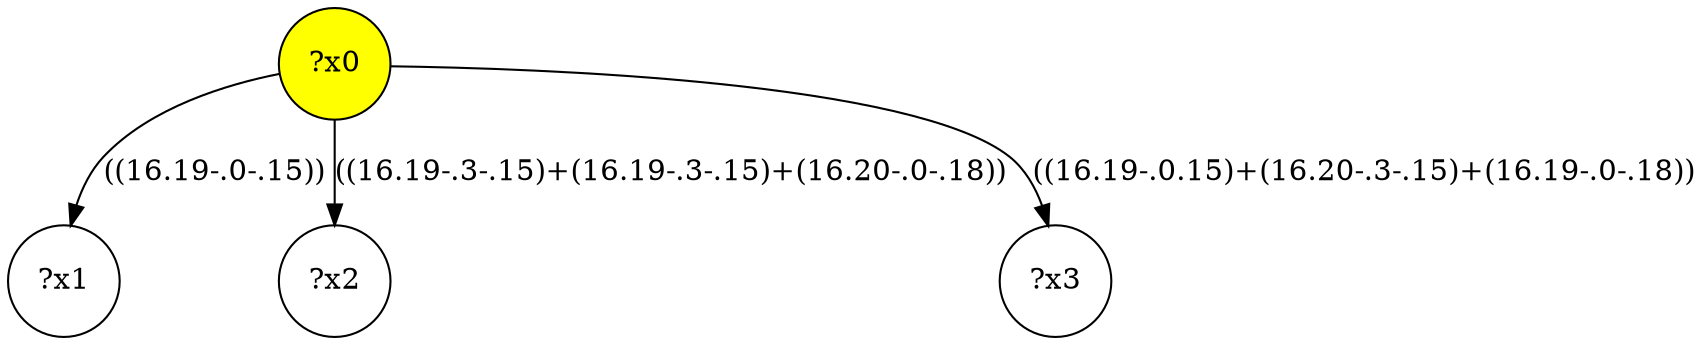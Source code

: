 digraph g {
	x0 [fillcolor="yellow", style="filled," shape=circle, label="?x0"];
	x1 [shape=circle, label="?x1"];
	x0 -> x1 [label="((16.19-.0-.15))"];
	x2 [shape=circle, label="?x2"];
	x0 -> x2 [label="((16.19-.3-.15)+(16.19-.3-.15)+(16.20-.0-.18))"];
	x3 [shape=circle, label="?x3"];
	x0 -> x3 [label="((16.19-.0.15)+(16.20-.3-.15)+(16.19-.0-.18))"];
}
